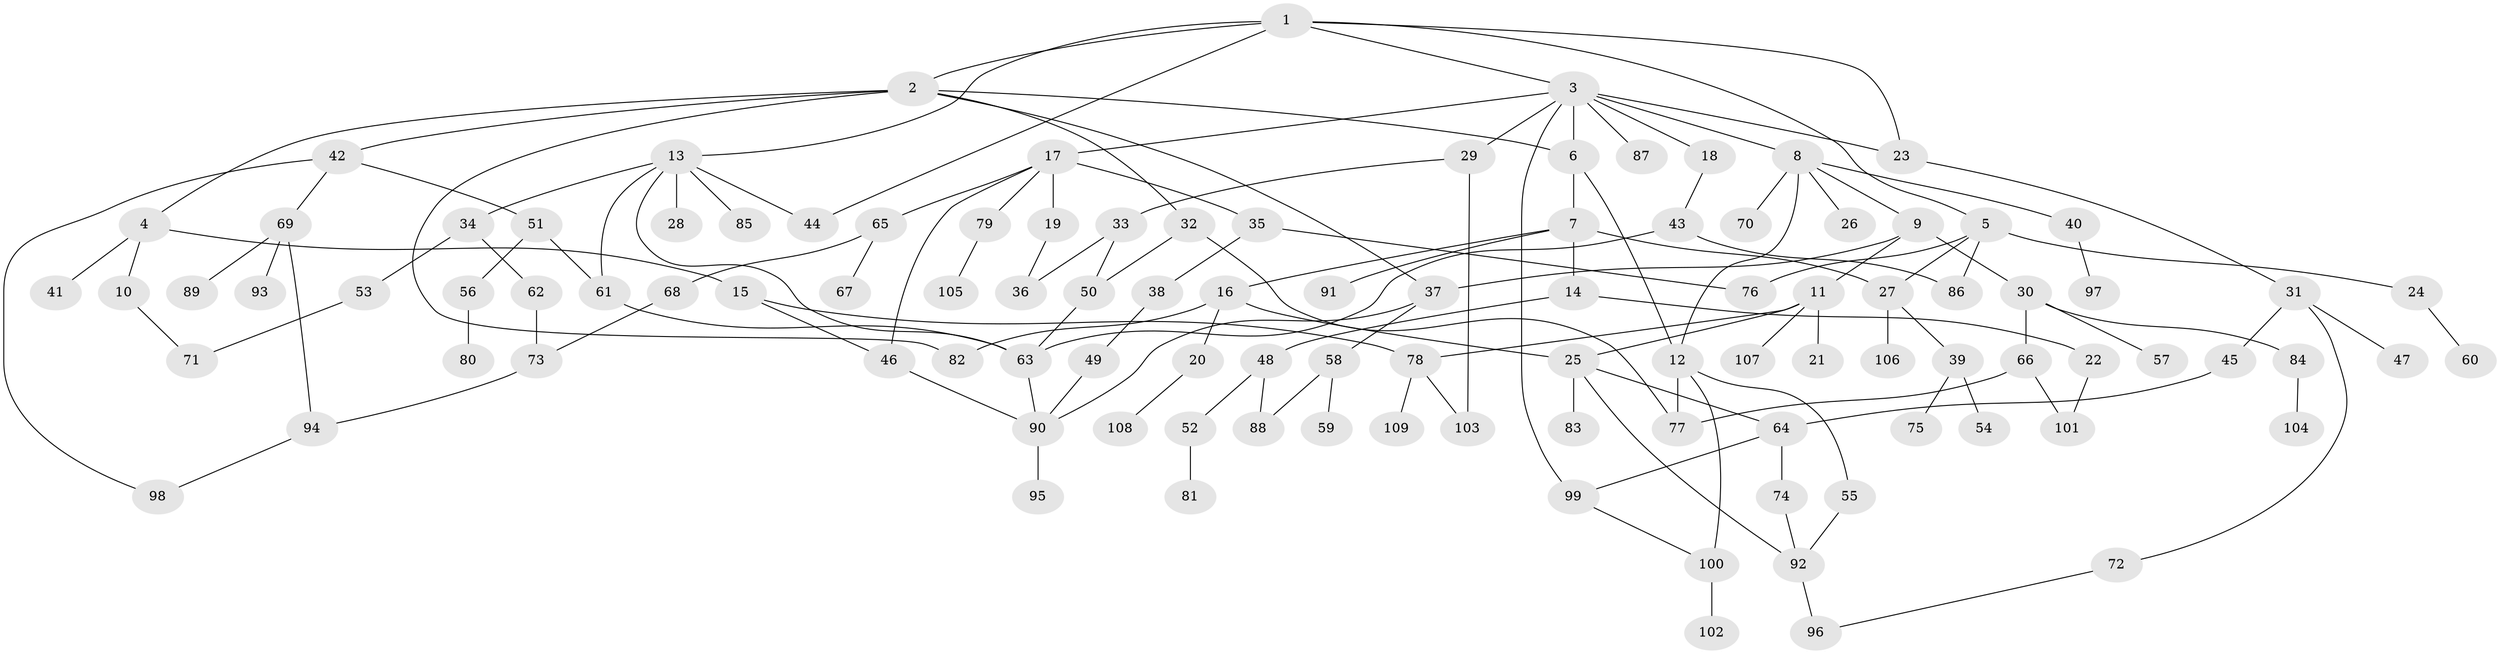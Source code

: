 // coarse degree distribution, {5: 0.04225352112676056, 9: 0.028169014084507043, 4: 0.1267605633802817, 7: 0.04225352112676056, 6: 0.056338028169014086, 2: 0.19718309859154928, 3: 0.22535211267605634, 1: 0.28169014084507044}
// Generated by graph-tools (version 1.1) at 2025/41/03/06/25 10:41:27]
// undirected, 109 vertices, 144 edges
graph export_dot {
graph [start="1"]
  node [color=gray90,style=filled];
  1;
  2;
  3;
  4;
  5;
  6;
  7;
  8;
  9;
  10;
  11;
  12;
  13;
  14;
  15;
  16;
  17;
  18;
  19;
  20;
  21;
  22;
  23;
  24;
  25;
  26;
  27;
  28;
  29;
  30;
  31;
  32;
  33;
  34;
  35;
  36;
  37;
  38;
  39;
  40;
  41;
  42;
  43;
  44;
  45;
  46;
  47;
  48;
  49;
  50;
  51;
  52;
  53;
  54;
  55;
  56;
  57;
  58;
  59;
  60;
  61;
  62;
  63;
  64;
  65;
  66;
  67;
  68;
  69;
  70;
  71;
  72;
  73;
  74;
  75;
  76;
  77;
  78;
  79;
  80;
  81;
  82;
  83;
  84;
  85;
  86;
  87;
  88;
  89;
  90;
  91;
  92;
  93;
  94;
  95;
  96;
  97;
  98;
  99;
  100;
  101;
  102;
  103;
  104;
  105;
  106;
  107;
  108;
  109;
  1 -- 2;
  1 -- 3;
  1 -- 5;
  1 -- 13;
  1 -- 23;
  1 -- 44;
  2 -- 4;
  2 -- 32;
  2 -- 42;
  2 -- 82;
  2 -- 6;
  2 -- 37;
  3 -- 6;
  3 -- 8;
  3 -- 17;
  3 -- 18;
  3 -- 29;
  3 -- 87;
  3 -- 99;
  3 -- 23;
  4 -- 10;
  4 -- 15;
  4 -- 41;
  5 -- 24;
  5 -- 86;
  5 -- 76;
  5 -- 27;
  6 -- 7;
  6 -- 12;
  7 -- 14;
  7 -- 16;
  7 -- 27;
  7 -- 91;
  8 -- 9;
  8 -- 26;
  8 -- 40;
  8 -- 70;
  8 -- 12;
  9 -- 11;
  9 -- 30;
  9 -- 37;
  10 -- 71;
  11 -- 21;
  11 -- 78;
  11 -- 107;
  11 -- 25;
  12 -- 55;
  12 -- 77;
  12 -- 100;
  13 -- 28;
  13 -- 34;
  13 -- 44;
  13 -- 63;
  13 -- 85;
  13 -- 61;
  14 -- 22;
  14 -- 48;
  15 -- 78;
  15 -- 46;
  16 -- 20;
  16 -- 25;
  16 -- 82;
  17 -- 19;
  17 -- 35;
  17 -- 46;
  17 -- 65;
  17 -- 79;
  18 -- 43;
  19 -- 36;
  20 -- 108;
  22 -- 101;
  23 -- 31;
  24 -- 60;
  25 -- 64;
  25 -- 83;
  25 -- 92;
  27 -- 39;
  27 -- 106;
  29 -- 33;
  29 -- 103;
  30 -- 57;
  30 -- 66;
  30 -- 84;
  31 -- 45;
  31 -- 47;
  31 -- 72;
  32 -- 50;
  32 -- 77;
  33 -- 36;
  33 -- 50;
  34 -- 53;
  34 -- 62;
  35 -- 38;
  35 -- 76;
  37 -- 58;
  37 -- 90;
  38 -- 49;
  39 -- 54;
  39 -- 75;
  40 -- 97;
  42 -- 51;
  42 -- 69;
  42 -- 98;
  43 -- 63;
  43 -- 86;
  45 -- 64;
  46 -- 90;
  48 -- 52;
  48 -- 88;
  49 -- 90;
  50 -- 63;
  51 -- 56;
  51 -- 61;
  52 -- 81;
  53 -- 71;
  55 -- 92;
  56 -- 80;
  58 -- 59;
  58 -- 88;
  61 -- 63;
  62 -- 73;
  63 -- 90;
  64 -- 74;
  64 -- 99;
  65 -- 67;
  65 -- 68;
  66 -- 101;
  66 -- 77;
  68 -- 73;
  69 -- 89;
  69 -- 93;
  69 -- 94;
  72 -- 96;
  73 -- 94;
  74 -- 92;
  78 -- 109;
  78 -- 103;
  79 -- 105;
  84 -- 104;
  90 -- 95;
  92 -- 96;
  94 -- 98;
  99 -- 100;
  100 -- 102;
}
